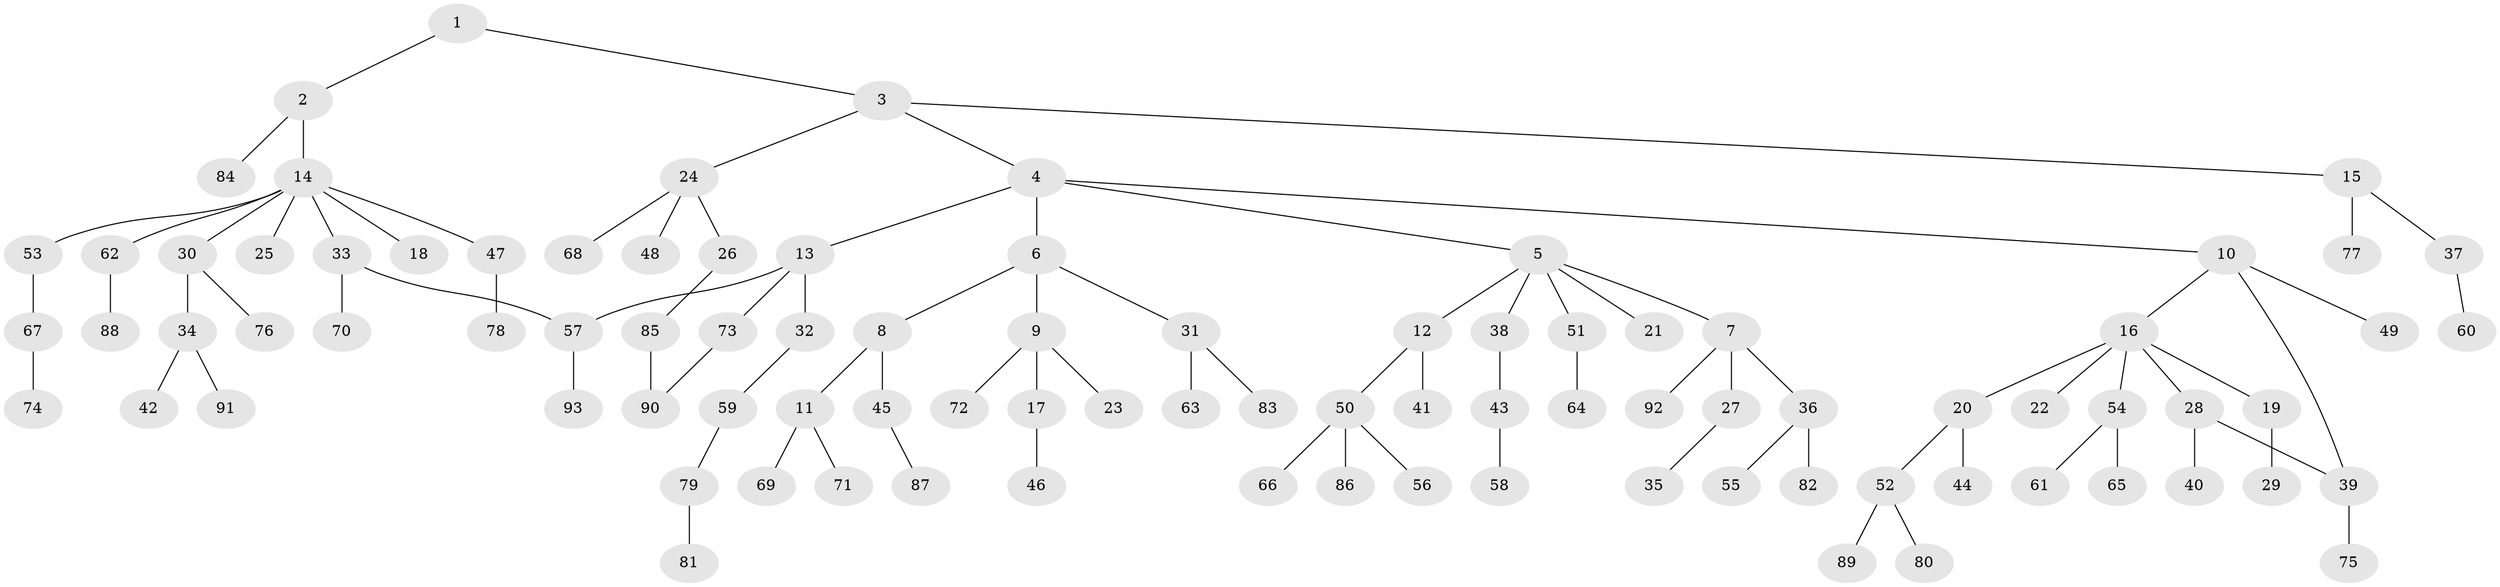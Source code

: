 // Generated by graph-tools (version 1.1) at 2025/10/02/27/25 16:10:55]
// undirected, 93 vertices, 95 edges
graph export_dot {
graph [start="1"]
  node [color=gray90,style=filled];
  1;
  2;
  3;
  4;
  5;
  6;
  7;
  8;
  9;
  10;
  11;
  12;
  13;
  14;
  15;
  16;
  17;
  18;
  19;
  20;
  21;
  22;
  23;
  24;
  25;
  26;
  27;
  28;
  29;
  30;
  31;
  32;
  33;
  34;
  35;
  36;
  37;
  38;
  39;
  40;
  41;
  42;
  43;
  44;
  45;
  46;
  47;
  48;
  49;
  50;
  51;
  52;
  53;
  54;
  55;
  56;
  57;
  58;
  59;
  60;
  61;
  62;
  63;
  64;
  65;
  66;
  67;
  68;
  69;
  70;
  71;
  72;
  73;
  74;
  75;
  76;
  77;
  78;
  79;
  80;
  81;
  82;
  83;
  84;
  85;
  86;
  87;
  88;
  89;
  90;
  91;
  92;
  93;
  1 -- 2;
  1 -- 3;
  2 -- 14;
  2 -- 84;
  3 -- 4;
  3 -- 15;
  3 -- 24;
  4 -- 5;
  4 -- 6;
  4 -- 10;
  4 -- 13;
  5 -- 7;
  5 -- 12;
  5 -- 21;
  5 -- 38;
  5 -- 51;
  6 -- 8;
  6 -- 9;
  6 -- 31;
  7 -- 27;
  7 -- 36;
  7 -- 92;
  8 -- 11;
  8 -- 45;
  9 -- 17;
  9 -- 23;
  9 -- 72;
  10 -- 16;
  10 -- 39;
  10 -- 49;
  11 -- 69;
  11 -- 71;
  12 -- 41;
  12 -- 50;
  13 -- 32;
  13 -- 73;
  13 -- 57;
  14 -- 18;
  14 -- 25;
  14 -- 30;
  14 -- 33;
  14 -- 47;
  14 -- 53;
  14 -- 62;
  15 -- 37;
  15 -- 77;
  16 -- 19;
  16 -- 20;
  16 -- 22;
  16 -- 28;
  16 -- 54;
  17 -- 46;
  19 -- 29;
  20 -- 44;
  20 -- 52;
  24 -- 26;
  24 -- 48;
  24 -- 68;
  26 -- 85;
  27 -- 35;
  28 -- 40;
  28 -- 39;
  30 -- 34;
  30 -- 76;
  31 -- 63;
  31 -- 83;
  32 -- 59;
  33 -- 57;
  33 -- 70;
  34 -- 42;
  34 -- 91;
  36 -- 55;
  36 -- 82;
  37 -- 60;
  38 -- 43;
  39 -- 75;
  43 -- 58;
  45 -- 87;
  47 -- 78;
  50 -- 56;
  50 -- 66;
  50 -- 86;
  51 -- 64;
  52 -- 80;
  52 -- 89;
  53 -- 67;
  54 -- 61;
  54 -- 65;
  57 -- 93;
  59 -- 79;
  62 -- 88;
  67 -- 74;
  73 -- 90;
  79 -- 81;
  85 -- 90;
}
